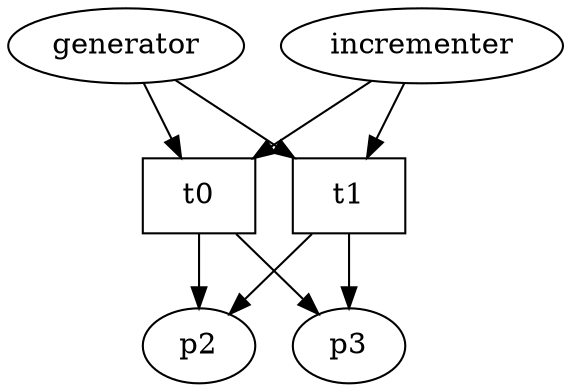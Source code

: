 digraph f4 {
    p0[label="generator"]
    p1[label="incrementer"]
    p2[label="p2"]
    p3[label="p3"]

    t0[shape="box"]
    t1[shape="box"]

    p0 -> t0
    p0 -> t1
    p1 -> t0
    p1 -> t1
    t0 -> p2
    t1 -> p2
    t0 -> p3
    t1 -> p3
}
